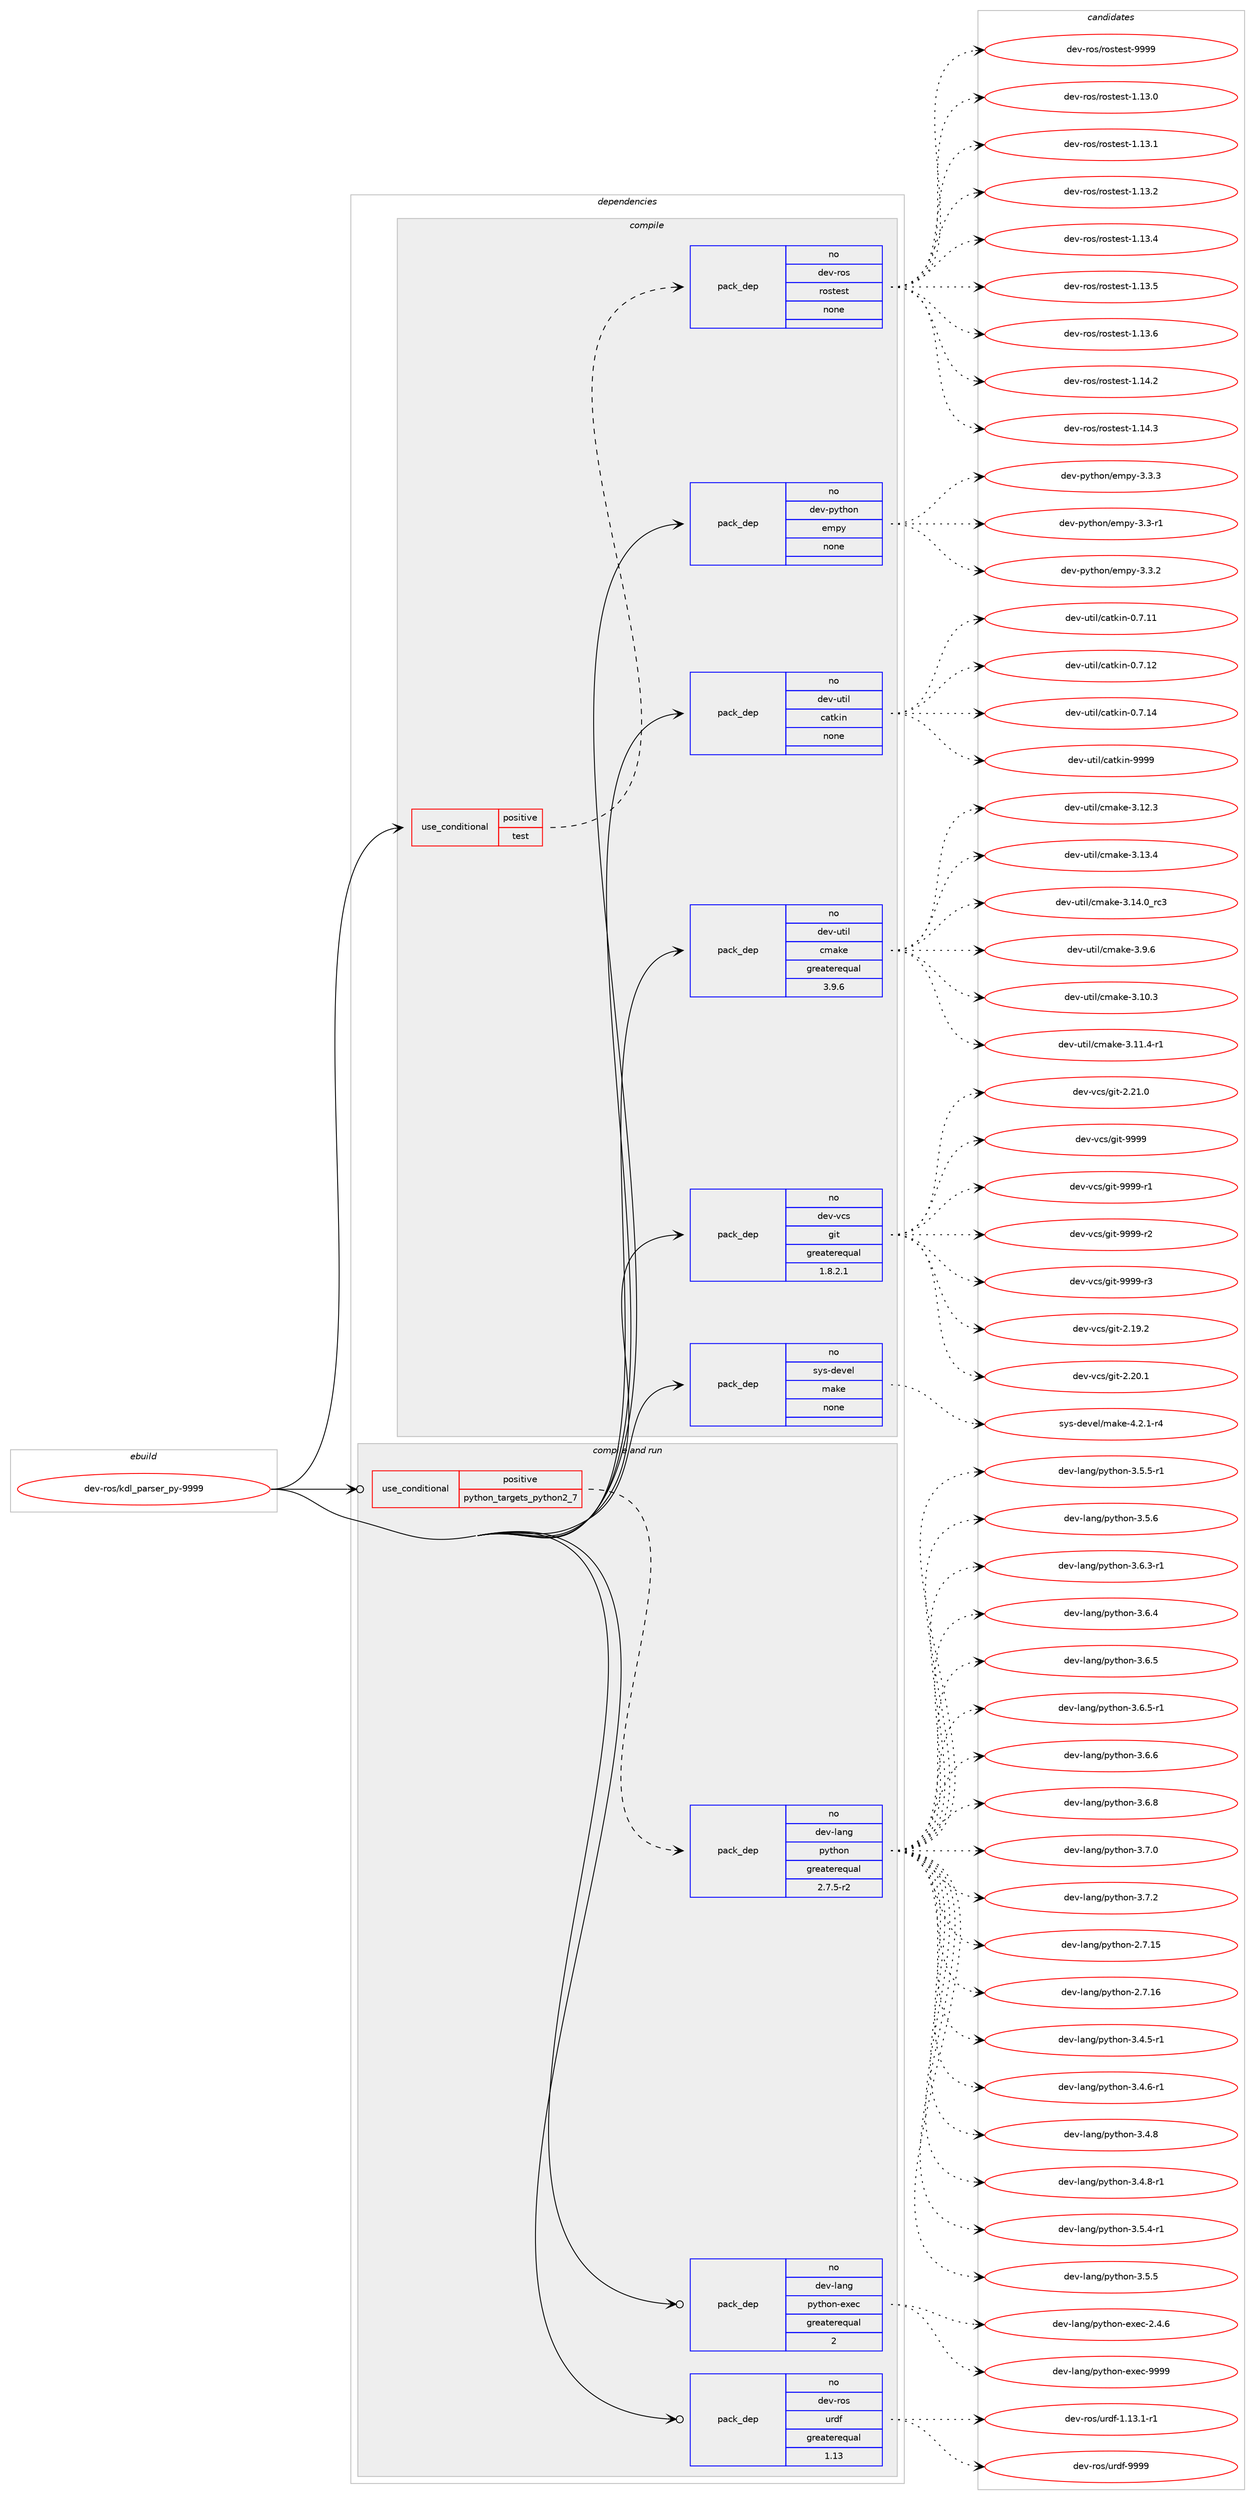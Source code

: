 digraph prolog {

# *************
# Graph options
# *************

newrank=true;
concentrate=true;
compound=true;
graph [rankdir=LR,fontname=Helvetica,fontsize=10,ranksep=1.5];#, ranksep=2.5, nodesep=0.2];
edge  [arrowhead=vee];
node  [fontname=Helvetica,fontsize=10];

# **********
# The ebuild
# **********

subgraph cluster_leftcol {
color=gray;
rank=same;
label=<<i>ebuild</i>>;
id [label="dev-ros/kdl_parser_py-9999", color=red, width=4, href="../dev-ros/kdl_parser_py-9999.svg"];
}

# ****************
# The dependencies
# ****************

subgraph cluster_midcol {
color=gray;
label=<<i>dependencies</i>>;
subgraph cluster_compile {
fillcolor="#eeeeee";
style=filled;
label=<<i>compile</i>>;
subgraph cond388840 {
dependency1458597 [label=<<TABLE BORDER="0" CELLBORDER="1" CELLSPACING="0" CELLPADDING="4"><TR><TD ROWSPAN="3" CELLPADDING="10">use_conditional</TD></TR><TR><TD>positive</TD></TR><TR><TD>test</TD></TR></TABLE>>, shape=none, color=red];
subgraph pack1046367 {
dependency1458598 [label=<<TABLE BORDER="0" CELLBORDER="1" CELLSPACING="0" CELLPADDING="4" WIDTH="220"><TR><TD ROWSPAN="6" CELLPADDING="30">pack_dep</TD></TR><TR><TD WIDTH="110">no</TD></TR><TR><TD>dev-ros</TD></TR><TR><TD>rostest</TD></TR><TR><TD>none</TD></TR><TR><TD></TD></TR></TABLE>>, shape=none, color=blue];
}
dependency1458597:e -> dependency1458598:w [weight=20,style="dashed",arrowhead="vee"];
}
id:e -> dependency1458597:w [weight=20,style="solid",arrowhead="vee"];
subgraph pack1046368 {
dependency1458599 [label=<<TABLE BORDER="0" CELLBORDER="1" CELLSPACING="0" CELLPADDING="4" WIDTH="220"><TR><TD ROWSPAN="6" CELLPADDING="30">pack_dep</TD></TR><TR><TD WIDTH="110">no</TD></TR><TR><TD>dev-python</TD></TR><TR><TD>empy</TD></TR><TR><TD>none</TD></TR><TR><TD></TD></TR></TABLE>>, shape=none, color=blue];
}
id:e -> dependency1458599:w [weight=20,style="solid",arrowhead="vee"];
subgraph pack1046369 {
dependency1458600 [label=<<TABLE BORDER="0" CELLBORDER="1" CELLSPACING="0" CELLPADDING="4" WIDTH="220"><TR><TD ROWSPAN="6" CELLPADDING="30">pack_dep</TD></TR><TR><TD WIDTH="110">no</TD></TR><TR><TD>dev-util</TD></TR><TR><TD>catkin</TD></TR><TR><TD>none</TD></TR><TR><TD></TD></TR></TABLE>>, shape=none, color=blue];
}
id:e -> dependency1458600:w [weight=20,style="solid",arrowhead="vee"];
subgraph pack1046370 {
dependency1458601 [label=<<TABLE BORDER="0" CELLBORDER="1" CELLSPACING="0" CELLPADDING="4" WIDTH="220"><TR><TD ROWSPAN="6" CELLPADDING="30">pack_dep</TD></TR><TR><TD WIDTH="110">no</TD></TR><TR><TD>dev-util</TD></TR><TR><TD>cmake</TD></TR><TR><TD>greaterequal</TD></TR><TR><TD>3.9.6</TD></TR></TABLE>>, shape=none, color=blue];
}
id:e -> dependency1458601:w [weight=20,style="solid",arrowhead="vee"];
subgraph pack1046371 {
dependency1458602 [label=<<TABLE BORDER="0" CELLBORDER="1" CELLSPACING="0" CELLPADDING="4" WIDTH="220"><TR><TD ROWSPAN="6" CELLPADDING="30">pack_dep</TD></TR><TR><TD WIDTH="110">no</TD></TR><TR><TD>dev-vcs</TD></TR><TR><TD>git</TD></TR><TR><TD>greaterequal</TD></TR><TR><TD>1.8.2.1</TD></TR></TABLE>>, shape=none, color=blue];
}
id:e -> dependency1458602:w [weight=20,style="solid",arrowhead="vee"];
subgraph pack1046372 {
dependency1458603 [label=<<TABLE BORDER="0" CELLBORDER="1" CELLSPACING="0" CELLPADDING="4" WIDTH="220"><TR><TD ROWSPAN="6" CELLPADDING="30">pack_dep</TD></TR><TR><TD WIDTH="110">no</TD></TR><TR><TD>sys-devel</TD></TR><TR><TD>make</TD></TR><TR><TD>none</TD></TR><TR><TD></TD></TR></TABLE>>, shape=none, color=blue];
}
id:e -> dependency1458603:w [weight=20,style="solid",arrowhead="vee"];
}
subgraph cluster_compileandrun {
fillcolor="#eeeeee";
style=filled;
label=<<i>compile and run</i>>;
subgraph cond388841 {
dependency1458604 [label=<<TABLE BORDER="0" CELLBORDER="1" CELLSPACING="0" CELLPADDING="4"><TR><TD ROWSPAN="3" CELLPADDING="10">use_conditional</TD></TR><TR><TD>positive</TD></TR><TR><TD>python_targets_python2_7</TD></TR></TABLE>>, shape=none, color=red];
subgraph pack1046373 {
dependency1458605 [label=<<TABLE BORDER="0" CELLBORDER="1" CELLSPACING="0" CELLPADDING="4" WIDTH="220"><TR><TD ROWSPAN="6" CELLPADDING="30">pack_dep</TD></TR><TR><TD WIDTH="110">no</TD></TR><TR><TD>dev-lang</TD></TR><TR><TD>python</TD></TR><TR><TD>greaterequal</TD></TR><TR><TD>2.7.5-r2</TD></TR></TABLE>>, shape=none, color=blue];
}
dependency1458604:e -> dependency1458605:w [weight=20,style="dashed",arrowhead="vee"];
}
id:e -> dependency1458604:w [weight=20,style="solid",arrowhead="odotvee"];
subgraph pack1046374 {
dependency1458606 [label=<<TABLE BORDER="0" CELLBORDER="1" CELLSPACING="0" CELLPADDING="4" WIDTH="220"><TR><TD ROWSPAN="6" CELLPADDING="30">pack_dep</TD></TR><TR><TD WIDTH="110">no</TD></TR><TR><TD>dev-lang</TD></TR><TR><TD>python-exec</TD></TR><TR><TD>greaterequal</TD></TR><TR><TD>2</TD></TR></TABLE>>, shape=none, color=blue];
}
id:e -> dependency1458606:w [weight=20,style="solid",arrowhead="odotvee"];
subgraph pack1046375 {
dependency1458607 [label=<<TABLE BORDER="0" CELLBORDER="1" CELLSPACING="0" CELLPADDING="4" WIDTH="220"><TR><TD ROWSPAN="6" CELLPADDING="30">pack_dep</TD></TR><TR><TD WIDTH="110">no</TD></TR><TR><TD>dev-ros</TD></TR><TR><TD>urdf</TD></TR><TR><TD>greaterequal</TD></TR><TR><TD>1.13</TD></TR></TABLE>>, shape=none, color=blue];
}
id:e -> dependency1458607:w [weight=20,style="solid",arrowhead="odotvee"];
}
subgraph cluster_run {
fillcolor="#eeeeee";
style=filled;
label=<<i>run</i>>;
}
}

# **************
# The candidates
# **************

subgraph cluster_choices {
rank=same;
color=gray;
label=<<i>candidates</i>>;

subgraph choice1046367 {
color=black;
nodesep=1;
choice100101118451141111154711411111511610111511645494649514648 [label="dev-ros/rostest-1.13.0", color=red, width=4,href="../dev-ros/rostest-1.13.0.svg"];
choice100101118451141111154711411111511610111511645494649514649 [label="dev-ros/rostest-1.13.1", color=red, width=4,href="../dev-ros/rostest-1.13.1.svg"];
choice100101118451141111154711411111511610111511645494649514650 [label="dev-ros/rostest-1.13.2", color=red, width=4,href="../dev-ros/rostest-1.13.2.svg"];
choice100101118451141111154711411111511610111511645494649514652 [label="dev-ros/rostest-1.13.4", color=red, width=4,href="../dev-ros/rostest-1.13.4.svg"];
choice100101118451141111154711411111511610111511645494649514653 [label="dev-ros/rostest-1.13.5", color=red, width=4,href="../dev-ros/rostest-1.13.5.svg"];
choice100101118451141111154711411111511610111511645494649514654 [label="dev-ros/rostest-1.13.6", color=red, width=4,href="../dev-ros/rostest-1.13.6.svg"];
choice100101118451141111154711411111511610111511645494649524650 [label="dev-ros/rostest-1.14.2", color=red, width=4,href="../dev-ros/rostest-1.14.2.svg"];
choice100101118451141111154711411111511610111511645494649524651 [label="dev-ros/rostest-1.14.3", color=red, width=4,href="../dev-ros/rostest-1.14.3.svg"];
choice10010111845114111115471141111151161011151164557575757 [label="dev-ros/rostest-9999", color=red, width=4,href="../dev-ros/rostest-9999.svg"];
dependency1458598:e -> choice100101118451141111154711411111511610111511645494649514648:w [style=dotted,weight="100"];
dependency1458598:e -> choice100101118451141111154711411111511610111511645494649514649:w [style=dotted,weight="100"];
dependency1458598:e -> choice100101118451141111154711411111511610111511645494649514650:w [style=dotted,weight="100"];
dependency1458598:e -> choice100101118451141111154711411111511610111511645494649514652:w [style=dotted,weight="100"];
dependency1458598:e -> choice100101118451141111154711411111511610111511645494649514653:w [style=dotted,weight="100"];
dependency1458598:e -> choice100101118451141111154711411111511610111511645494649514654:w [style=dotted,weight="100"];
dependency1458598:e -> choice100101118451141111154711411111511610111511645494649524650:w [style=dotted,weight="100"];
dependency1458598:e -> choice100101118451141111154711411111511610111511645494649524651:w [style=dotted,weight="100"];
dependency1458598:e -> choice10010111845114111115471141111151161011151164557575757:w [style=dotted,weight="100"];
}
subgraph choice1046368 {
color=black;
nodesep=1;
choice1001011184511212111610411111047101109112121455146514511449 [label="dev-python/empy-3.3-r1", color=red, width=4,href="../dev-python/empy-3.3-r1.svg"];
choice1001011184511212111610411111047101109112121455146514650 [label="dev-python/empy-3.3.2", color=red, width=4,href="../dev-python/empy-3.3.2.svg"];
choice1001011184511212111610411111047101109112121455146514651 [label="dev-python/empy-3.3.3", color=red, width=4,href="../dev-python/empy-3.3.3.svg"];
dependency1458599:e -> choice1001011184511212111610411111047101109112121455146514511449:w [style=dotted,weight="100"];
dependency1458599:e -> choice1001011184511212111610411111047101109112121455146514650:w [style=dotted,weight="100"];
dependency1458599:e -> choice1001011184511212111610411111047101109112121455146514651:w [style=dotted,weight="100"];
}
subgraph choice1046369 {
color=black;
nodesep=1;
choice1001011184511711610510847999711610710511045484655464949 [label="dev-util/catkin-0.7.11", color=red, width=4,href="../dev-util/catkin-0.7.11.svg"];
choice1001011184511711610510847999711610710511045484655464950 [label="dev-util/catkin-0.7.12", color=red, width=4,href="../dev-util/catkin-0.7.12.svg"];
choice1001011184511711610510847999711610710511045484655464952 [label="dev-util/catkin-0.7.14", color=red, width=4,href="../dev-util/catkin-0.7.14.svg"];
choice100101118451171161051084799971161071051104557575757 [label="dev-util/catkin-9999", color=red, width=4,href="../dev-util/catkin-9999.svg"];
dependency1458600:e -> choice1001011184511711610510847999711610710511045484655464949:w [style=dotted,weight="100"];
dependency1458600:e -> choice1001011184511711610510847999711610710511045484655464950:w [style=dotted,weight="100"];
dependency1458600:e -> choice1001011184511711610510847999711610710511045484655464952:w [style=dotted,weight="100"];
dependency1458600:e -> choice100101118451171161051084799971161071051104557575757:w [style=dotted,weight="100"];
}
subgraph choice1046370 {
color=black;
nodesep=1;
choice1001011184511711610510847991099710710145514649484651 [label="dev-util/cmake-3.10.3", color=red, width=4,href="../dev-util/cmake-3.10.3.svg"];
choice10010111845117116105108479910997107101455146494946524511449 [label="dev-util/cmake-3.11.4-r1", color=red, width=4,href="../dev-util/cmake-3.11.4-r1.svg"];
choice1001011184511711610510847991099710710145514649504651 [label="dev-util/cmake-3.12.3", color=red, width=4,href="../dev-util/cmake-3.12.3.svg"];
choice1001011184511711610510847991099710710145514649514652 [label="dev-util/cmake-3.13.4", color=red, width=4,href="../dev-util/cmake-3.13.4.svg"];
choice1001011184511711610510847991099710710145514649524648951149951 [label="dev-util/cmake-3.14.0_rc3", color=red, width=4,href="../dev-util/cmake-3.14.0_rc3.svg"];
choice10010111845117116105108479910997107101455146574654 [label="dev-util/cmake-3.9.6", color=red, width=4,href="../dev-util/cmake-3.9.6.svg"];
dependency1458601:e -> choice1001011184511711610510847991099710710145514649484651:w [style=dotted,weight="100"];
dependency1458601:e -> choice10010111845117116105108479910997107101455146494946524511449:w [style=dotted,weight="100"];
dependency1458601:e -> choice1001011184511711610510847991099710710145514649504651:w [style=dotted,weight="100"];
dependency1458601:e -> choice1001011184511711610510847991099710710145514649514652:w [style=dotted,weight="100"];
dependency1458601:e -> choice1001011184511711610510847991099710710145514649524648951149951:w [style=dotted,weight="100"];
dependency1458601:e -> choice10010111845117116105108479910997107101455146574654:w [style=dotted,weight="100"];
}
subgraph choice1046371 {
color=black;
nodesep=1;
choice10010111845118991154710310511645504649574650 [label="dev-vcs/git-2.19.2", color=red, width=4,href="../dev-vcs/git-2.19.2.svg"];
choice10010111845118991154710310511645504650484649 [label="dev-vcs/git-2.20.1", color=red, width=4,href="../dev-vcs/git-2.20.1.svg"];
choice10010111845118991154710310511645504650494648 [label="dev-vcs/git-2.21.0", color=red, width=4,href="../dev-vcs/git-2.21.0.svg"];
choice1001011184511899115471031051164557575757 [label="dev-vcs/git-9999", color=red, width=4,href="../dev-vcs/git-9999.svg"];
choice10010111845118991154710310511645575757574511449 [label="dev-vcs/git-9999-r1", color=red, width=4,href="../dev-vcs/git-9999-r1.svg"];
choice10010111845118991154710310511645575757574511450 [label="dev-vcs/git-9999-r2", color=red, width=4,href="../dev-vcs/git-9999-r2.svg"];
choice10010111845118991154710310511645575757574511451 [label="dev-vcs/git-9999-r3", color=red, width=4,href="../dev-vcs/git-9999-r3.svg"];
dependency1458602:e -> choice10010111845118991154710310511645504649574650:w [style=dotted,weight="100"];
dependency1458602:e -> choice10010111845118991154710310511645504650484649:w [style=dotted,weight="100"];
dependency1458602:e -> choice10010111845118991154710310511645504650494648:w [style=dotted,weight="100"];
dependency1458602:e -> choice1001011184511899115471031051164557575757:w [style=dotted,weight="100"];
dependency1458602:e -> choice10010111845118991154710310511645575757574511449:w [style=dotted,weight="100"];
dependency1458602:e -> choice10010111845118991154710310511645575757574511450:w [style=dotted,weight="100"];
dependency1458602:e -> choice10010111845118991154710310511645575757574511451:w [style=dotted,weight="100"];
}
subgraph choice1046372 {
color=black;
nodesep=1;
choice1151211154510010111810110847109971071014552465046494511452 [label="sys-devel/make-4.2.1-r4", color=red, width=4,href="../sys-devel/make-4.2.1-r4.svg"];
dependency1458603:e -> choice1151211154510010111810110847109971071014552465046494511452:w [style=dotted,weight="100"];
}
subgraph choice1046373 {
color=black;
nodesep=1;
choice10010111845108971101034711212111610411111045504655464953 [label="dev-lang/python-2.7.15", color=red, width=4,href="../dev-lang/python-2.7.15.svg"];
choice10010111845108971101034711212111610411111045504655464954 [label="dev-lang/python-2.7.16", color=red, width=4,href="../dev-lang/python-2.7.16.svg"];
choice1001011184510897110103471121211161041111104551465246534511449 [label="dev-lang/python-3.4.5-r1", color=red, width=4,href="../dev-lang/python-3.4.5-r1.svg"];
choice1001011184510897110103471121211161041111104551465246544511449 [label="dev-lang/python-3.4.6-r1", color=red, width=4,href="../dev-lang/python-3.4.6-r1.svg"];
choice100101118451089711010347112121116104111110455146524656 [label="dev-lang/python-3.4.8", color=red, width=4,href="../dev-lang/python-3.4.8.svg"];
choice1001011184510897110103471121211161041111104551465246564511449 [label="dev-lang/python-3.4.8-r1", color=red, width=4,href="../dev-lang/python-3.4.8-r1.svg"];
choice1001011184510897110103471121211161041111104551465346524511449 [label="dev-lang/python-3.5.4-r1", color=red, width=4,href="../dev-lang/python-3.5.4-r1.svg"];
choice100101118451089711010347112121116104111110455146534653 [label="dev-lang/python-3.5.5", color=red, width=4,href="../dev-lang/python-3.5.5.svg"];
choice1001011184510897110103471121211161041111104551465346534511449 [label="dev-lang/python-3.5.5-r1", color=red, width=4,href="../dev-lang/python-3.5.5-r1.svg"];
choice100101118451089711010347112121116104111110455146534654 [label="dev-lang/python-3.5.6", color=red, width=4,href="../dev-lang/python-3.5.6.svg"];
choice1001011184510897110103471121211161041111104551465446514511449 [label="dev-lang/python-3.6.3-r1", color=red, width=4,href="../dev-lang/python-3.6.3-r1.svg"];
choice100101118451089711010347112121116104111110455146544652 [label="dev-lang/python-3.6.4", color=red, width=4,href="../dev-lang/python-3.6.4.svg"];
choice100101118451089711010347112121116104111110455146544653 [label="dev-lang/python-3.6.5", color=red, width=4,href="../dev-lang/python-3.6.5.svg"];
choice1001011184510897110103471121211161041111104551465446534511449 [label="dev-lang/python-3.6.5-r1", color=red, width=4,href="../dev-lang/python-3.6.5-r1.svg"];
choice100101118451089711010347112121116104111110455146544654 [label="dev-lang/python-3.6.6", color=red, width=4,href="../dev-lang/python-3.6.6.svg"];
choice100101118451089711010347112121116104111110455146544656 [label="dev-lang/python-3.6.8", color=red, width=4,href="../dev-lang/python-3.6.8.svg"];
choice100101118451089711010347112121116104111110455146554648 [label="dev-lang/python-3.7.0", color=red, width=4,href="../dev-lang/python-3.7.0.svg"];
choice100101118451089711010347112121116104111110455146554650 [label="dev-lang/python-3.7.2", color=red, width=4,href="../dev-lang/python-3.7.2.svg"];
dependency1458605:e -> choice10010111845108971101034711212111610411111045504655464953:w [style=dotted,weight="100"];
dependency1458605:e -> choice10010111845108971101034711212111610411111045504655464954:w [style=dotted,weight="100"];
dependency1458605:e -> choice1001011184510897110103471121211161041111104551465246534511449:w [style=dotted,weight="100"];
dependency1458605:e -> choice1001011184510897110103471121211161041111104551465246544511449:w [style=dotted,weight="100"];
dependency1458605:e -> choice100101118451089711010347112121116104111110455146524656:w [style=dotted,weight="100"];
dependency1458605:e -> choice1001011184510897110103471121211161041111104551465246564511449:w [style=dotted,weight="100"];
dependency1458605:e -> choice1001011184510897110103471121211161041111104551465346524511449:w [style=dotted,weight="100"];
dependency1458605:e -> choice100101118451089711010347112121116104111110455146534653:w [style=dotted,weight="100"];
dependency1458605:e -> choice1001011184510897110103471121211161041111104551465346534511449:w [style=dotted,weight="100"];
dependency1458605:e -> choice100101118451089711010347112121116104111110455146534654:w [style=dotted,weight="100"];
dependency1458605:e -> choice1001011184510897110103471121211161041111104551465446514511449:w [style=dotted,weight="100"];
dependency1458605:e -> choice100101118451089711010347112121116104111110455146544652:w [style=dotted,weight="100"];
dependency1458605:e -> choice100101118451089711010347112121116104111110455146544653:w [style=dotted,weight="100"];
dependency1458605:e -> choice1001011184510897110103471121211161041111104551465446534511449:w [style=dotted,weight="100"];
dependency1458605:e -> choice100101118451089711010347112121116104111110455146544654:w [style=dotted,weight="100"];
dependency1458605:e -> choice100101118451089711010347112121116104111110455146544656:w [style=dotted,weight="100"];
dependency1458605:e -> choice100101118451089711010347112121116104111110455146554648:w [style=dotted,weight="100"];
dependency1458605:e -> choice100101118451089711010347112121116104111110455146554650:w [style=dotted,weight="100"];
}
subgraph choice1046374 {
color=black;
nodesep=1;
choice1001011184510897110103471121211161041111104510112010199455046524654 [label="dev-lang/python-exec-2.4.6", color=red, width=4,href="../dev-lang/python-exec-2.4.6.svg"];
choice10010111845108971101034711212111610411111045101120101994557575757 [label="dev-lang/python-exec-9999", color=red, width=4,href="../dev-lang/python-exec-9999.svg"];
dependency1458606:e -> choice1001011184510897110103471121211161041111104510112010199455046524654:w [style=dotted,weight="100"];
dependency1458606:e -> choice10010111845108971101034711212111610411111045101120101994557575757:w [style=dotted,weight="100"];
}
subgraph choice1046375 {
color=black;
nodesep=1;
choice1001011184511411111547117114100102454946495146494511449 [label="dev-ros/urdf-1.13.1-r1", color=red, width=4,href="../dev-ros/urdf-1.13.1-r1.svg"];
choice10010111845114111115471171141001024557575757 [label="dev-ros/urdf-9999", color=red, width=4,href="../dev-ros/urdf-9999.svg"];
dependency1458607:e -> choice1001011184511411111547117114100102454946495146494511449:w [style=dotted,weight="100"];
dependency1458607:e -> choice10010111845114111115471171141001024557575757:w [style=dotted,weight="100"];
}
}

}

